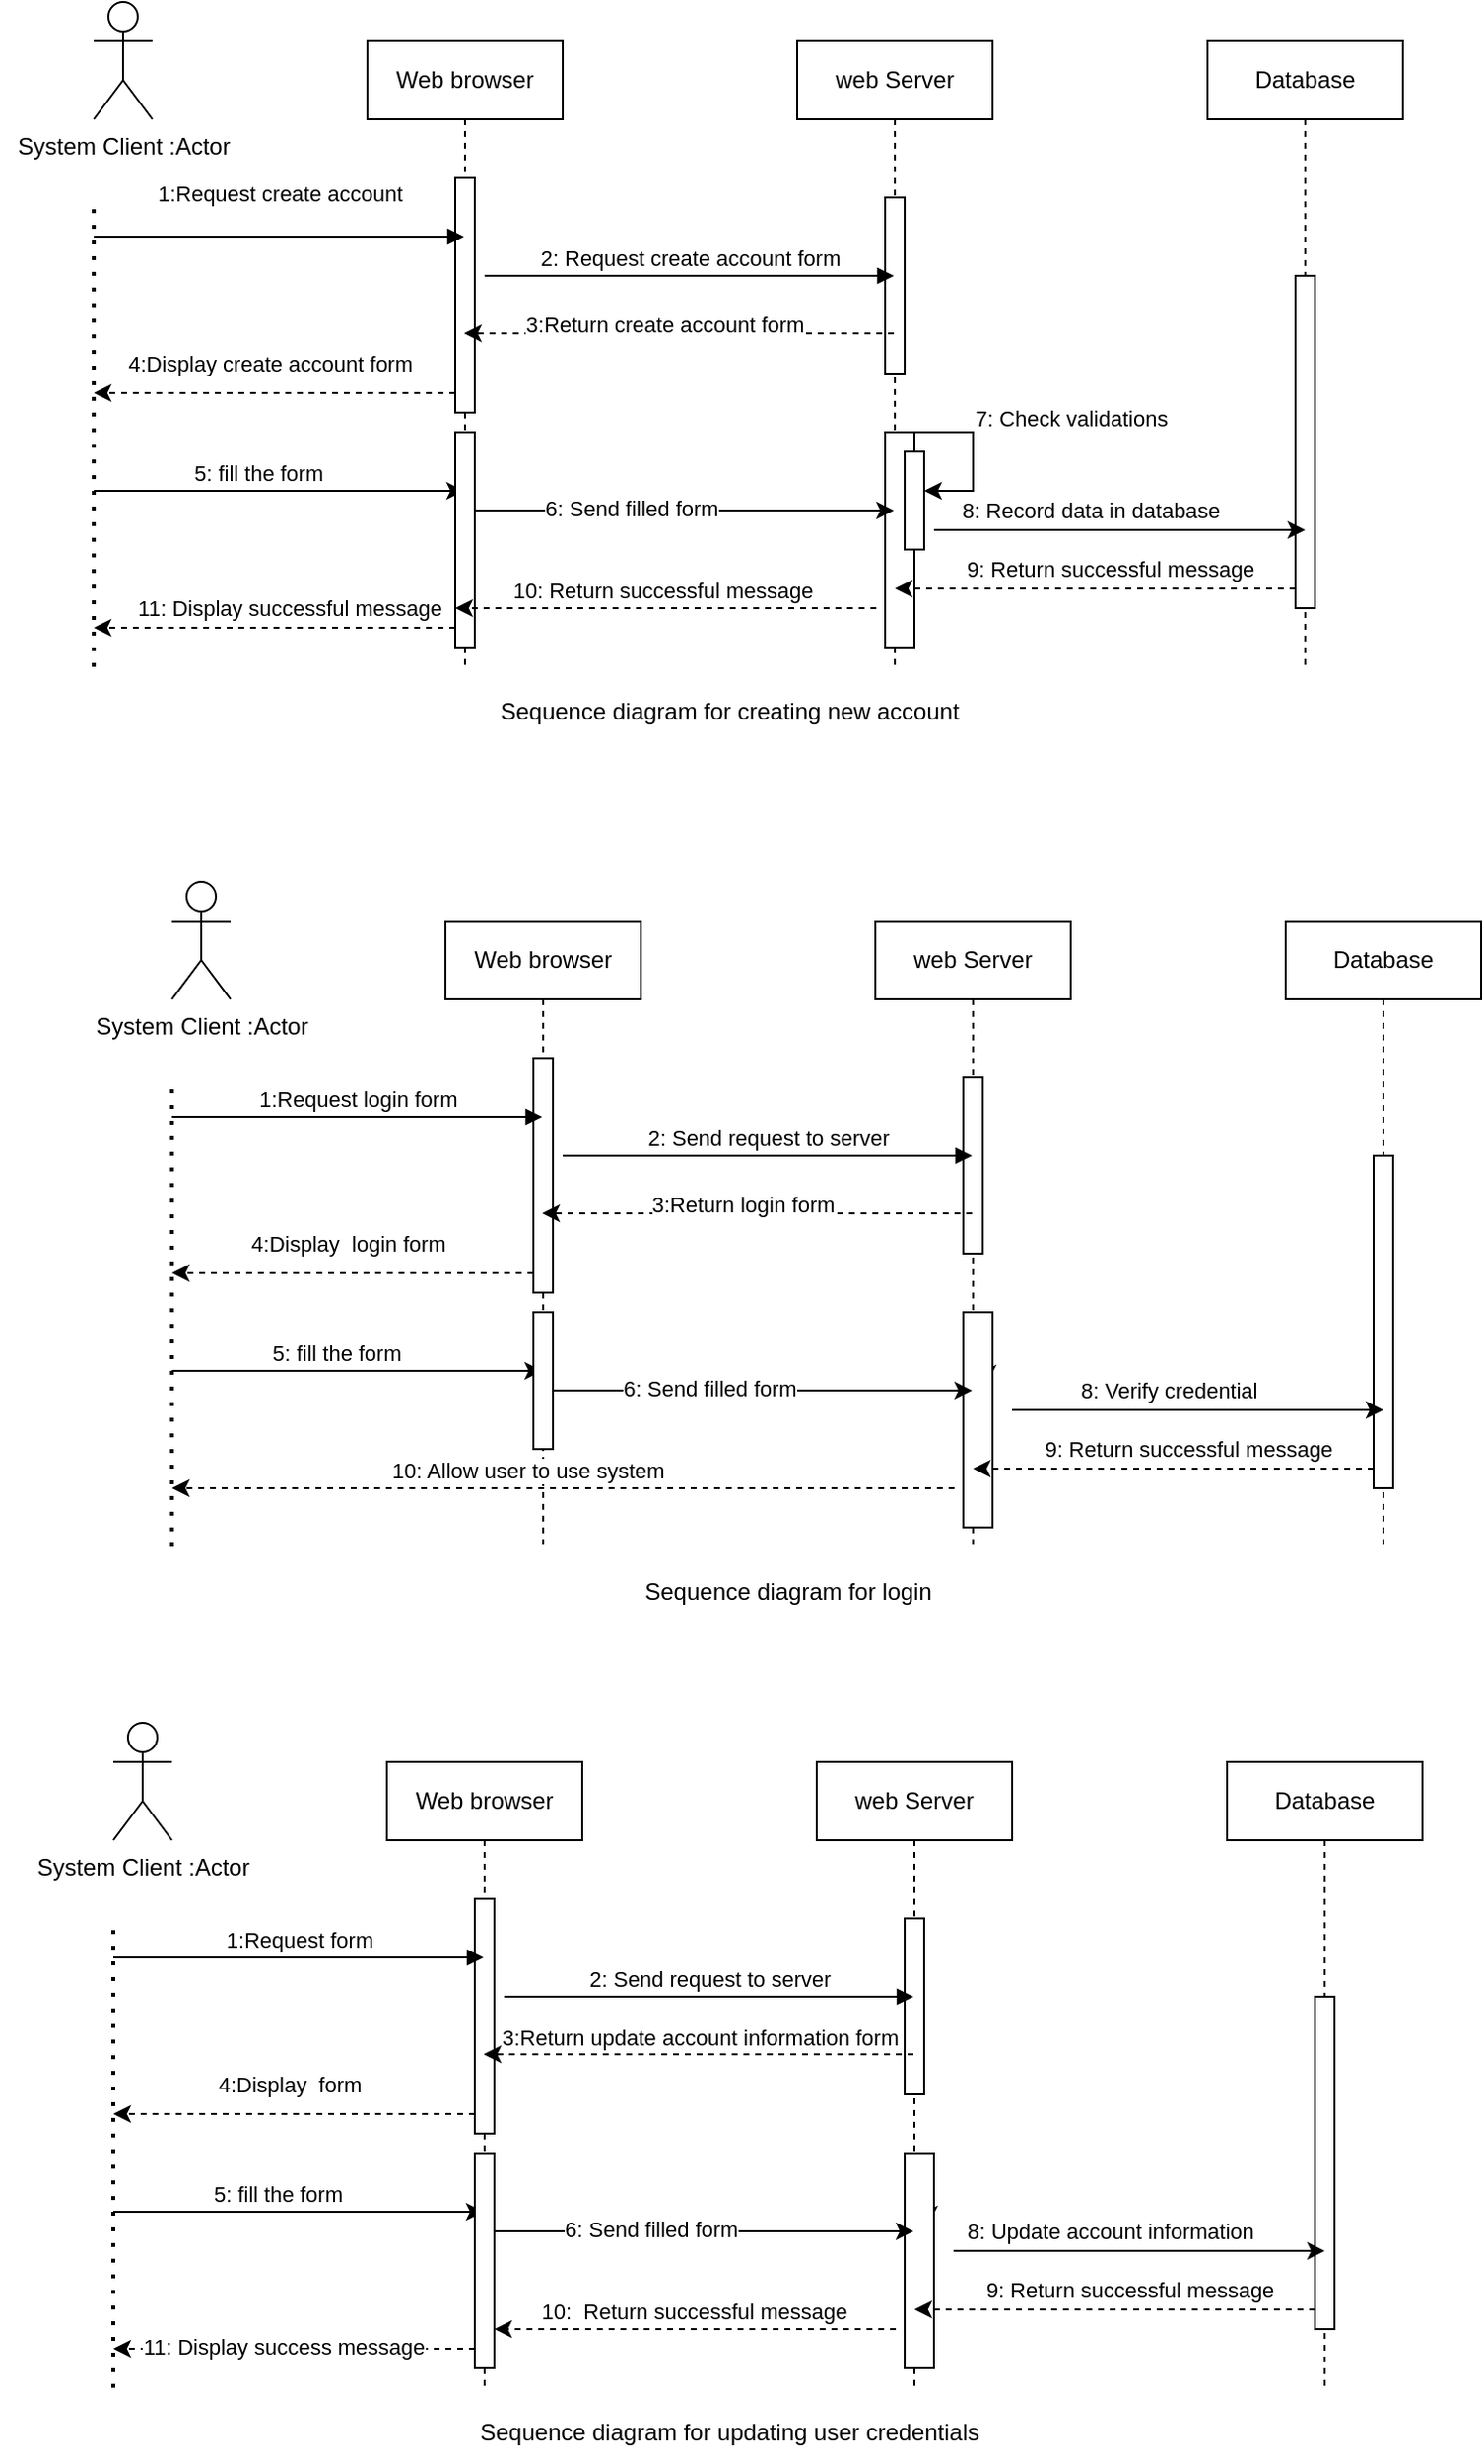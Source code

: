 <mxfile version="25.0.1">
  <diagram name="Page-1" id="2YBvvXClWsGukQMizWep">
    <mxGraphModel dx="836" dy="518" grid="1" gridSize="10" guides="1" tooltips="1" connect="1" arrows="1" fold="1" page="1" pageScale="1" pageWidth="850" pageHeight="1100" math="0" shadow="0">
      <root>
        <mxCell id="0" />
        <mxCell id="1" parent="0" />
        <mxCell id="aM9ryv3xv72pqoxQDRHE-1" value="Web browser" style="shape=umlLifeline;perimeter=lifelinePerimeter;whiteSpace=wrap;html=1;container=0;dropTarget=0;collapsible=0;recursiveResize=0;outlineConnect=0;portConstraint=eastwest;newEdgeStyle={&quot;edgeStyle&quot;:&quot;elbowEdgeStyle&quot;,&quot;elbow&quot;:&quot;vertical&quot;,&quot;curved&quot;:0,&quot;rounded&quot;:0};" parent="1" vertex="1">
          <mxGeometry x="210" y="40" width="100" height="320" as="geometry" />
        </mxCell>
        <mxCell id="QaiFtMwnwcTfrkQ7LNpK-12" style="edgeStyle=elbowEdgeStyle;rounded=0;orthogonalLoop=1;jettySize=auto;html=1;elbow=vertical;curved=0;dashed=1;" edge="1" parent="aM9ryv3xv72pqoxQDRHE-1" source="aM9ryv3xv72pqoxQDRHE-2">
          <mxGeometry relative="1" as="geometry">
            <mxPoint x="-140" y="180" as="targetPoint" />
            <Array as="points">
              <mxPoint x="-40" y="180" />
            </Array>
          </mxGeometry>
        </mxCell>
        <mxCell id="QaiFtMwnwcTfrkQ7LNpK-13" value="4:Display create account form" style="edgeLabel;html=1;align=center;verticalAlign=middle;resizable=0;points=[];" vertex="1" connectable="0" parent="QaiFtMwnwcTfrkQ7LNpK-12">
          <mxGeometry x="0.157" y="-7" relative="1" as="geometry">
            <mxPoint x="12" y="-8" as="offset" />
          </mxGeometry>
        </mxCell>
        <mxCell id="aM9ryv3xv72pqoxQDRHE-2" value="" style="html=1;points=[];perimeter=orthogonalPerimeter;outlineConnect=0;targetShapes=umlLifeline;portConstraint=eastwest;newEdgeStyle={&quot;edgeStyle&quot;:&quot;elbowEdgeStyle&quot;,&quot;elbow&quot;:&quot;vertical&quot;,&quot;curved&quot;:0,&quot;rounded&quot;:0};" parent="aM9ryv3xv72pqoxQDRHE-1" vertex="1">
          <mxGeometry x="45" y="70" width="10" height="120" as="geometry" />
        </mxCell>
        <mxCell id="aM9ryv3xv72pqoxQDRHE-5" value="web Server" style="shape=umlLifeline;perimeter=lifelinePerimeter;whiteSpace=wrap;html=1;container=0;dropTarget=0;collapsible=0;recursiveResize=0;outlineConnect=0;portConstraint=eastwest;newEdgeStyle={&quot;edgeStyle&quot;:&quot;elbowEdgeStyle&quot;,&quot;elbow&quot;:&quot;vertical&quot;,&quot;curved&quot;:0,&quot;rounded&quot;:0};" parent="1" vertex="1">
          <mxGeometry x="430" y="40" width="100" height="320" as="geometry" />
        </mxCell>
        <mxCell id="aM9ryv3xv72pqoxQDRHE-6" value="" style="html=1;points=[];perimeter=orthogonalPerimeter;outlineConnect=0;targetShapes=umlLifeline;portConstraint=eastwest;newEdgeStyle={&quot;edgeStyle&quot;:&quot;elbowEdgeStyle&quot;,&quot;elbow&quot;:&quot;vertical&quot;,&quot;curved&quot;:0,&quot;rounded&quot;:0};" parent="aM9ryv3xv72pqoxQDRHE-5" vertex="1">
          <mxGeometry x="45" y="80" width="10" height="90" as="geometry" />
        </mxCell>
        <mxCell id="QaiFtMwnwcTfrkQ7LNpK-21" style="edgeStyle=elbowEdgeStyle;rounded=0;orthogonalLoop=1;jettySize=auto;html=1;elbow=vertical;curved=0;" edge="1" parent="aM9ryv3xv72pqoxQDRHE-5" source="QaiFtMwnwcTfrkQ7LNpK-17" target="QaiFtMwnwcTfrkQ7LNpK-18">
          <mxGeometry relative="1" as="geometry" />
        </mxCell>
        <mxCell id="QaiFtMwnwcTfrkQ7LNpK-22" style="edgeStyle=elbowEdgeStyle;rounded=0;orthogonalLoop=1;jettySize=auto;html=1;elbow=vertical;curved=0;" edge="1" parent="aM9ryv3xv72pqoxQDRHE-5" source="QaiFtMwnwcTfrkQ7LNpK-17" target="aM9ryv3xv72pqoxQDRHE-5">
          <mxGeometry relative="1" as="geometry" />
        </mxCell>
        <mxCell id="QaiFtMwnwcTfrkQ7LNpK-17" value="" style="html=1;points=[];perimeter=orthogonalPerimeter;outlineConnect=0;targetShapes=umlLifeline;portConstraint=eastwest;newEdgeStyle={&quot;edgeStyle&quot;:&quot;elbowEdgeStyle&quot;,&quot;elbow&quot;:&quot;vertical&quot;,&quot;curved&quot;:0,&quot;rounded&quot;:0};" vertex="1" parent="aM9ryv3xv72pqoxQDRHE-5">
          <mxGeometry x="45" y="200" width="15" height="110" as="geometry" />
        </mxCell>
        <mxCell id="QaiFtMwnwcTfrkQ7LNpK-18" value="" style="html=1;points=[];perimeter=orthogonalPerimeter;outlineConnect=0;targetShapes=umlLifeline;portConstraint=eastwest;newEdgeStyle={&quot;edgeStyle&quot;:&quot;elbowEdgeStyle&quot;,&quot;elbow&quot;:&quot;vertical&quot;,&quot;curved&quot;:0,&quot;rounded&quot;:0};" vertex="1" parent="aM9ryv3xv72pqoxQDRHE-5">
          <mxGeometry x="55" y="210" width="10" height="50" as="geometry" />
        </mxCell>
        <mxCell id="QaiFtMwnwcTfrkQ7LNpK-23" value="" style="endArrow=classic;html=1;rounded=0;" edge="1" parent="aM9ryv3xv72pqoxQDRHE-5" source="QaiFtMwnwcTfrkQ7LNpK-17" target="QaiFtMwnwcTfrkQ7LNpK-18">
          <mxGeometry width="50" height="50" relative="1" as="geometry">
            <mxPoint x="-110" y="240" as="sourcePoint" />
            <mxPoint x="-60" y="190" as="targetPoint" />
            <Array as="points">
              <mxPoint x="90" y="200" />
              <mxPoint x="90" y="230" />
            </Array>
          </mxGeometry>
        </mxCell>
        <mxCell id="QaiFtMwnwcTfrkQ7LNpK-25" value="7: Check validations&lt;div&gt;&lt;br&gt;&lt;/div&gt;" style="edgeLabel;html=1;align=center;verticalAlign=middle;resizable=0;points=[];" vertex="1" connectable="0" parent="QaiFtMwnwcTfrkQ7LNpK-23">
          <mxGeometry x="-0.184" relative="1" as="geometry">
            <mxPoint x="50" y="-5" as="offset" />
          </mxGeometry>
        </mxCell>
        <mxCell id="aM9ryv3xv72pqoxQDRHE-7" value="2: Request create account form" style="html=1;verticalAlign=bottom;endArrow=block;edgeStyle=elbowEdgeStyle;elbow=vertical;curved=0;rounded=0;" parent="1" target="aM9ryv3xv72pqoxQDRHE-5" edge="1">
          <mxGeometry relative="1" as="geometry">
            <mxPoint x="270" y="160" as="sourcePoint" />
            <Array as="points">
              <mxPoint x="285" y="160" />
            </Array>
            <mxPoint x="510" y="160" as="targetPoint" />
          </mxGeometry>
        </mxCell>
        <mxCell id="aM9ryv3xv72pqoxQDRHE-9" value="&lt;blockquote style=&quot;margin: 0 0 0 40px; border: none; padding: 0px;&quot;&gt;&lt;blockquote style=&quot;margin: 0 0 0 40px; border: none; padding: 0px;&quot;&gt;&lt;div style=&quot;&quot;&gt;1:Request create account&lt;/div&gt;&lt;/blockquote&gt;&lt;/blockquote&gt;&lt;div style=&quot;&quot;&gt;&lt;br&gt;&lt;/div&gt;" style="html=1;verticalAlign=bottom;endArrow=block;edgeStyle=elbowEdgeStyle;elbow=vertical;curved=0;rounded=0;align=center;" parent="1" edge="1">
          <mxGeometry relative="1" as="geometry">
            <mxPoint x="150" y="140" as="sourcePoint" />
            <Array as="points">
              <mxPoint x="70" y="140" />
              <mxPoint x="-195" y="180" />
            </Array>
            <mxPoint x="259.5" y="140" as="targetPoint" />
          </mxGeometry>
        </mxCell>
        <mxCell id="QaiFtMwnwcTfrkQ7LNpK-1" value="Database" style="shape=umlLifeline;perimeter=lifelinePerimeter;whiteSpace=wrap;html=1;container=0;dropTarget=0;collapsible=0;recursiveResize=0;outlineConnect=0;portConstraint=eastwest;newEdgeStyle={&quot;edgeStyle&quot;:&quot;elbowEdgeStyle&quot;,&quot;elbow&quot;:&quot;vertical&quot;,&quot;curved&quot;:0,&quot;rounded&quot;:0};" vertex="1" parent="1">
          <mxGeometry x="640" y="40" width="100" height="320" as="geometry" />
        </mxCell>
        <mxCell id="QaiFtMwnwcTfrkQ7LNpK-2" value="" style="html=1;points=[];perimeter=orthogonalPerimeter;outlineConnect=0;targetShapes=umlLifeline;portConstraint=eastwest;newEdgeStyle={&quot;edgeStyle&quot;:&quot;elbowEdgeStyle&quot;,&quot;elbow&quot;:&quot;vertical&quot;,&quot;curved&quot;:0,&quot;rounded&quot;:0};" vertex="1" parent="QaiFtMwnwcTfrkQ7LNpK-1">
          <mxGeometry x="45" y="120" width="10" height="170" as="geometry" />
        </mxCell>
        <mxCell id="QaiFtMwnwcTfrkQ7LNpK-3" value="System Client :Actor" style="shape=umlActor;verticalLabelPosition=bottom;verticalAlign=top;html=1;outlineConnect=0;" vertex="1" parent="1">
          <mxGeometry x="70" y="20" width="30" height="60" as="geometry" />
        </mxCell>
        <mxCell id="QaiFtMwnwcTfrkQ7LNpK-5" value="" style="endArrow=none;dashed=1;html=1;dashPattern=1 3;strokeWidth=2;rounded=0;" edge="1" parent="1">
          <mxGeometry width="50" height="50" relative="1" as="geometry">
            <mxPoint x="70" y="360" as="sourcePoint" />
            <mxPoint x="70" y="120" as="targetPoint" />
          </mxGeometry>
        </mxCell>
        <mxCell id="QaiFtMwnwcTfrkQ7LNpK-9" style="edgeStyle=elbowEdgeStyle;rounded=0;orthogonalLoop=1;jettySize=auto;html=1;elbow=vertical;curved=0;dashed=1;" edge="1" parent="1" source="aM9ryv3xv72pqoxQDRHE-5">
          <mxGeometry relative="1" as="geometry">
            <mxPoint x="505" y="189.5" as="sourcePoint" />
            <mxPoint x="259.5" y="189.5" as="targetPoint" />
          </mxGeometry>
        </mxCell>
        <mxCell id="QaiFtMwnwcTfrkQ7LNpK-11" value="3:Return create account form" style="edgeLabel;html=1;align=center;verticalAlign=middle;resizable=0;points=[];" vertex="1" connectable="0" parent="QaiFtMwnwcTfrkQ7LNpK-9">
          <mxGeometry x="0.067" relative="1" as="geometry">
            <mxPoint y="-5" as="offset" />
          </mxGeometry>
        </mxCell>
        <mxCell id="QaiFtMwnwcTfrkQ7LNpK-14" value="" style="endArrow=classic;html=1;rounded=0;" edge="1" parent="1" target="aM9ryv3xv72pqoxQDRHE-1">
          <mxGeometry width="50" height="50" relative="1" as="geometry">
            <mxPoint x="70" y="270" as="sourcePoint" />
            <mxPoint x="120" y="220" as="targetPoint" />
          </mxGeometry>
        </mxCell>
        <mxCell id="QaiFtMwnwcTfrkQ7LNpK-15" value="5: fill the form" style="edgeLabel;html=1;align=center;verticalAlign=middle;resizable=0;points=[];" vertex="1" connectable="0" parent="QaiFtMwnwcTfrkQ7LNpK-14">
          <mxGeometry x="-0.114" y="9" relative="1" as="geometry">
            <mxPoint as="offset" />
          </mxGeometry>
        </mxCell>
        <mxCell id="QaiFtMwnwcTfrkQ7LNpK-19" style="edgeStyle=elbowEdgeStyle;rounded=0;orthogonalLoop=1;jettySize=auto;html=1;elbow=vertical;curved=0;" edge="1" parent="1" source="QaiFtMwnwcTfrkQ7LNpK-20" target="aM9ryv3xv72pqoxQDRHE-5">
          <mxGeometry relative="1" as="geometry">
            <Array as="points">
              <mxPoint x="370" y="280" />
            </Array>
          </mxGeometry>
        </mxCell>
        <mxCell id="QaiFtMwnwcTfrkQ7LNpK-24" value="6: Send filled form" style="edgeLabel;html=1;align=center;verticalAlign=middle;resizable=0;points=[];" vertex="1" connectable="0" parent="QaiFtMwnwcTfrkQ7LNpK-19">
          <mxGeometry x="-0.254" y="1" relative="1" as="geometry">
            <mxPoint as="offset" />
          </mxGeometry>
        </mxCell>
        <mxCell id="QaiFtMwnwcTfrkQ7LNpK-34" style="edgeStyle=elbowEdgeStyle;rounded=0;orthogonalLoop=1;jettySize=auto;html=1;elbow=vertical;curved=0;dashed=1;" edge="1" parent="1" source="QaiFtMwnwcTfrkQ7LNpK-20">
          <mxGeometry relative="1" as="geometry">
            <mxPoint x="70" y="340" as="targetPoint" />
            <Array as="points">
              <mxPoint x="220" y="340" />
            </Array>
          </mxGeometry>
        </mxCell>
        <mxCell id="QaiFtMwnwcTfrkQ7LNpK-35" value="11: Display successful message" style="edgeLabel;html=1;align=center;verticalAlign=middle;resizable=0;points=[];" vertex="1" connectable="0" parent="QaiFtMwnwcTfrkQ7LNpK-34">
          <mxGeometry x="0.308" relative="1" as="geometry">
            <mxPoint x="36" y="-10" as="offset" />
          </mxGeometry>
        </mxCell>
        <mxCell id="QaiFtMwnwcTfrkQ7LNpK-20" value="" style="html=1;points=[];perimeter=orthogonalPerimeter;outlineConnect=0;targetShapes=umlLifeline;portConstraint=eastwest;newEdgeStyle={&quot;edgeStyle&quot;:&quot;elbowEdgeStyle&quot;,&quot;elbow&quot;:&quot;vertical&quot;,&quot;curved&quot;:0,&quot;rounded&quot;:0};" vertex="1" parent="1">
          <mxGeometry x="255" y="240" width="10" height="110" as="geometry" />
        </mxCell>
        <mxCell id="QaiFtMwnwcTfrkQ7LNpK-28" value="" style="edgeStyle=elbowEdgeStyle;rounded=0;orthogonalLoop=1;jettySize=auto;html=1;elbow=vertical;curved=0;" edge="1" parent="1">
          <mxGeometry relative="1" as="geometry">
            <mxPoint x="500" y="290" as="sourcePoint" />
            <mxPoint x="690" y="290" as="targetPoint" />
            <Array as="points" />
          </mxGeometry>
        </mxCell>
        <mxCell id="QaiFtMwnwcTfrkQ7LNpK-29" value="8: Record data in database" style="edgeLabel;html=1;align=center;verticalAlign=middle;resizable=0;points=[];" vertex="1" connectable="0" parent="QaiFtMwnwcTfrkQ7LNpK-28">
          <mxGeometry x="-0.055" y="-2" relative="1" as="geometry">
            <mxPoint x="-10" y="-12" as="offset" />
          </mxGeometry>
        </mxCell>
        <mxCell id="QaiFtMwnwcTfrkQ7LNpK-30" style="edgeStyle=elbowEdgeStyle;rounded=0;orthogonalLoop=1;jettySize=auto;html=1;elbow=vertical;curved=0;dashed=1;" edge="1" parent="1" source="QaiFtMwnwcTfrkQ7LNpK-2" target="aM9ryv3xv72pqoxQDRHE-5">
          <mxGeometry relative="1" as="geometry">
            <Array as="points">
              <mxPoint x="610" y="320" />
            </Array>
          </mxGeometry>
        </mxCell>
        <mxCell id="QaiFtMwnwcTfrkQ7LNpK-31" value="9: Return successful message" style="edgeLabel;html=1;align=center;verticalAlign=middle;resizable=0;points=[];" vertex="1" connectable="0" parent="QaiFtMwnwcTfrkQ7LNpK-30">
          <mxGeometry x="0.1" relative="1" as="geometry">
            <mxPoint x="18" y="-10" as="offset" />
          </mxGeometry>
        </mxCell>
        <mxCell id="QaiFtMwnwcTfrkQ7LNpK-32" style="edgeStyle=elbowEdgeStyle;rounded=0;orthogonalLoop=1;jettySize=auto;html=1;elbow=vertical;curved=0;dashed=1;" edge="1" parent="1">
          <mxGeometry relative="1" as="geometry">
            <mxPoint x="470.5" y="330" as="sourcePoint" />
            <mxPoint x="255" y="330" as="targetPoint" />
            <Array as="points" />
          </mxGeometry>
        </mxCell>
        <mxCell id="QaiFtMwnwcTfrkQ7LNpK-33" value="10: Return successful message" style="edgeLabel;html=1;align=center;verticalAlign=middle;resizable=0;points=[];" vertex="1" connectable="0" parent="QaiFtMwnwcTfrkQ7LNpK-32">
          <mxGeometry x="0.183" y="-6" relative="1" as="geometry">
            <mxPoint x="18" y="-3" as="offset" />
          </mxGeometry>
        </mxCell>
        <mxCell id="QaiFtMwnwcTfrkQ7LNpK-36" value="Sequence diagram for creating new account" style="text;html=1;align=center;verticalAlign=middle;resizable=0;points=[];autosize=1;strokeColor=none;fillColor=none;" vertex="1" parent="1">
          <mxGeometry x="265" y="368" width="260" height="30" as="geometry" />
        </mxCell>
        <mxCell id="QaiFtMwnwcTfrkQ7LNpK-37" value="Web browser" style="shape=umlLifeline;perimeter=lifelinePerimeter;whiteSpace=wrap;html=1;container=0;dropTarget=0;collapsible=0;recursiveResize=0;outlineConnect=0;portConstraint=eastwest;newEdgeStyle={&quot;edgeStyle&quot;:&quot;elbowEdgeStyle&quot;,&quot;elbow&quot;:&quot;vertical&quot;,&quot;curved&quot;:0,&quot;rounded&quot;:0};" vertex="1" parent="1">
          <mxGeometry x="250" y="490" width="100" height="320" as="geometry" />
        </mxCell>
        <mxCell id="QaiFtMwnwcTfrkQ7LNpK-38" style="edgeStyle=elbowEdgeStyle;rounded=0;orthogonalLoop=1;jettySize=auto;html=1;elbow=vertical;curved=0;dashed=1;" edge="1" parent="QaiFtMwnwcTfrkQ7LNpK-37" source="QaiFtMwnwcTfrkQ7LNpK-40">
          <mxGeometry relative="1" as="geometry">
            <mxPoint x="-140" y="180" as="targetPoint" />
            <Array as="points">
              <mxPoint x="-40" y="180" />
            </Array>
          </mxGeometry>
        </mxCell>
        <mxCell id="QaiFtMwnwcTfrkQ7LNpK-39" value="4:Display&amp;nbsp; login form" style="edgeLabel;html=1;align=center;verticalAlign=middle;resizable=0;points=[];" vertex="1" connectable="0" parent="QaiFtMwnwcTfrkQ7LNpK-38">
          <mxGeometry x="0.157" y="-7" relative="1" as="geometry">
            <mxPoint x="12" y="-8" as="offset" />
          </mxGeometry>
        </mxCell>
        <mxCell id="QaiFtMwnwcTfrkQ7LNpK-40" value="" style="html=1;points=[];perimeter=orthogonalPerimeter;outlineConnect=0;targetShapes=umlLifeline;portConstraint=eastwest;newEdgeStyle={&quot;edgeStyle&quot;:&quot;elbowEdgeStyle&quot;,&quot;elbow&quot;:&quot;vertical&quot;,&quot;curved&quot;:0,&quot;rounded&quot;:0};" vertex="1" parent="QaiFtMwnwcTfrkQ7LNpK-37">
          <mxGeometry x="45" y="70" width="10" height="120" as="geometry" />
        </mxCell>
        <mxCell id="QaiFtMwnwcTfrkQ7LNpK-41" value="web Server" style="shape=umlLifeline;perimeter=lifelinePerimeter;whiteSpace=wrap;html=1;container=0;dropTarget=0;collapsible=0;recursiveResize=0;outlineConnect=0;portConstraint=eastwest;newEdgeStyle={&quot;edgeStyle&quot;:&quot;elbowEdgeStyle&quot;,&quot;elbow&quot;:&quot;vertical&quot;,&quot;curved&quot;:0,&quot;rounded&quot;:0};" vertex="1" parent="1">
          <mxGeometry x="470" y="490" width="100" height="320" as="geometry" />
        </mxCell>
        <mxCell id="QaiFtMwnwcTfrkQ7LNpK-42" value="" style="html=1;points=[];perimeter=orthogonalPerimeter;outlineConnect=0;targetShapes=umlLifeline;portConstraint=eastwest;newEdgeStyle={&quot;edgeStyle&quot;:&quot;elbowEdgeStyle&quot;,&quot;elbow&quot;:&quot;vertical&quot;,&quot;curved&quot;:0,&quot;rounded&quot;:0};" vertex="1" parent="QaiFtMwnwcTfrkQ7LNpK-41">
          <mxGeometry x="45" y="80" width="10" height="90" as="geometry" />
        </mxCell>
        <mxCell id="QaiFtMwnwcTfrkQ7LNpK-43" style="edgeStyle=elbowEdgeStyle;rounded=0;orthogonalLoop=1;jettySize=auto;html=1;elbow=vertical;curved=0;" edge="1" parent="QaiFtMwnwcTfrkQ7LNpK-41" source="QaiFtMwnwcTfrkQ7LNpK-45">
          <mxGeometry relative="1" as="geometry">
            <mxPoint x="57.5" y="236.143" as="targetPoint" />
          </mxGeometry>
        </mxCell>
        <mxCell id="QaiFtMwnwcTfrkQ7LNpK-44" style="edgeStyle=elbowEdgeStyle;rounded=0;orthogonalLoop=1;jettySize=auto;html=1;elbow=vertical;curved=0;" edge="1" parent="QaiFtMwnwcTfrkQ7LNpK-41" source="QaiFtMwnwcTfrkQ7LNpK-45" target="QaiFtMwnwcTfrkQ7LNpK-41">
          <mxGeometry relative="1" as="geometry" />
        </mxCell>
        <mxCell id="QaiFtMwnwcTfrkQ7LNpK-45" value="" style="html=1;points=[];perimeter=orthogonalPerimeter;outlineConnect=0;targetShapes=umlLifeline;portConstraint=eastwest;newEdgeStyle={&quot;edgeStyle&quot;:&quot;elbowEdgeStyle&quot;,&quot;elbow&quot;:&quot;vertical&quot;,&quot;curved&quot;:0,&quot;rounded&quot;:0};" vertex="1" parent="QaiFtMwnwcTfrkQ7LNpK-41">
          <mxGeometry x="45" y="200" width="15" height="110" as="geometry" />
        </mxCell>
        <mxCell id="QaiFtMwnwcTfrkQ7LNpK-49" value="2: Send request to server" style="html=1;verticalAlign=bottom;endArrow=block;edgeStyle=elbowEdgeStyle;elbow=vertical;curved=0;rounded=0;" edge="1" parent="1" target="QaiFtMwnwcTfrkQ7LNpK-41">
          <mxGeometry relative="1" as="geometry">
            <mxPoint x="310" y="610" as="sourcePoint" />
            <Array as="points">
              <mxPoint x="325" y="610" />
            </Array>
            <mxPoint x="550" y="610" as="targetPoint" />
          </mxGeometry>
        </mxCell>
        <mxCell id="QaiFtMwnwcTfrkQ7LNpK-50" value="&lt;blockquote style=&quot;margin: 0 0 0 40px; border: none; padding: 0px;&quot;&gt;&lt;blockquote style=&quot;margin: 0 0 0 40px; border: none; padding: 0px;&quot;&gt;&lt;div style=&quot;&quot;&gt;1:Request login form&lt;/div&gt;&lt;/blockquote&gt;&lt;/blockquote&gt;" style="html=1;verticalAlign=bottom;endArrow=block;edgeStyle=elbowEdgeStyle;elbow=vertical;curved=0;rounded=0;align=center;" edge="1" parent="1">
          <mxGeometry relative="1" as="geometry">
            <mxPoint x="190" y="590" as="sourcePoint" />
            <Array as="points">
              <mxPoint x="110" y="590" />
              <mxPoint x="-155" y="630" />
            </Array>
            <mxPoint x="299.5" y="590" as="targetPoint" />
          </mxGeometry>
        </mxCell>
        <mxCell id="QaiFtMwnwcTfrkQ7LNpK-51" value="Database" style="shape=umlLifeline;perimeter=lifelinePerimeter;whiteSpace=wrap;html=1;container=0;dropTarget=0;collapsible=0;recursiveResize=0;outlineConnect=0;portConstraint=eastwest;newEdgeStyle={&quot;edgeStyle&quot;:&quot;elbowEdgeStyle&quot;,&quot;elbow&quot;:&quot;vertical&quot;,&quot;curved&quot;:0,&quot;rounded&quot;:0};" vertex="1" parent="1">
          <mxGeometry x="680" y="490" width="100" height="320" as="geometry" />
        </mxCell>
        <mxCell id="QaiFtMwnwcTfrkQ7LNpK-52" value="" style="html=1;points=[];perimeter=orthogonalPerimeter;outlineConnect=0;targetShapes=umlLifeline;portConstraint=eastwest;newEdgeStyle={&quot;edgeStyle&quot;:&quot;elbowEdgeStyle&quot;,&quot;elbow&quot;:&quot;vertical&quot;,&quot;curved&quot;:0,&quot;rounded&quot;:0};" vertex="1" parent="QaiFtMwnwcTfrkQ7LNpK-51">
          <mxGeometry x="45" y="120" width="10" height="170" as="geometry" />
        </mxCell>
        <mxCell id="QaiFtMwnwcTfrkQ7LNpK-53" value="System Client :Actor" style="shape=umlActor;verticalLabelPosition=bottom;verticalAlign=top;html=1;outlineConnect=0;" vertex="1" parent="1">
          <mxGeometry x="110" y="470" width="30" height="60" as="geometry" />
        </mxCell>
        <mxCell id="QaiFtMwnwcTfrkQ7LNpK-54" value="" style="endArrow=none;dashed=1;html=1;dashPattern=1 3;strokeWidth=2;rounded=0;" edge="1" parent="1">
          <mxGeometry width="50" height="50" relative="1" as="geometry">
            <mxPoint x="110" y="810" as="sourcePoint" />
            <mxPoint x="110" y="570" as="targetPoint" />
          </mxGeometry>
        </mxCell>
        <mxCell id="QaiFtMwnwcTfrkQ7LNpK-55" style="edgeStyle=elbowEdgeStyle;rounded=0;orthogonalLoop=1;jettySize=auto;html=1;elbow=vertical;curved=0;dashed=1;" edge="1" parent="1" source="QaiFtMwnwcTfrkQ7LNpK-41">
          <mxGeometry relative="1" as="geometry">
            <mxPoint x="545" y="639.5" as="sourcePoint" />
            <mxPoint x="299.5" y="639.5" as="targetPoint" />
          </mxGeometry>
        </mxCell>
        <mxCell id="QaiFtMwnwcTfrkQ7LNpK-56" value="3:Return login form" style="edgeLabel;html=1;align=center;verticalAlign=middle;resizable=0;points=[];" vertex="1" connectable="0" parent="QaiFtMwnwcTfrkQ7LNpK-55">
          <mxGeometry x="0.067" relative="1" as="geometry">
            <mxPoint y="-5" as="offset" />
          </mxGeometry>
        </mxCell>
        <mxCell id="QaiFtMwnwcTfrkQ7LNpK-57" value="" style="endArrow=classic;html=1;rounded=0;" edge="1" parent="1" target="QaiFtMwnwcTfrkQ7LNpK-37">
          <mxGeometry width="50" height="50" relative="1" as="geometry">
            <mxPoint x="110" y="720" as="sourcePoint" />
            <mxPoint x="160" y="670" as="targetPoint" />
          </mxGeometry>
        </mxCell>
        <mxCell id="QaiFtMwnwcTfrkQ7LNpK-58" value="5: fill the form" style="edgeLabel;html=1;align=center;verticalAlign=middle;resizable=0;points=[];" vertex="1" connectable="0" parent="QaiFtMwnwcTfrkQ7LNpK-57">
          <mxGeometry x="-0.114" y="9" relative="1" as="geometry">
            <mxPoint as="offset" />
          </mxGeometry>
        </mxCell>
        <mxCell id="QaiFtMwnwcTfrkQ7LNpK-59" style="edgeStyle=elbowEdgeStyle;rounded=0;orthogonalLoop=1;jettySize=auto;html=1;elbow=vertical;curved=0;" edge="1" parent="1" source="QaiFtMwnwcTfrkQ7LNpK-63" target="QaiFtMwnwcTfrkQ7LNpK-41">
          <mxGeometry relative="1" as="geometry">
            <Array as="points">
              <mxPoint x="410" y="730" />
            </Array>
          </mxGeometry>
        </mxCell>
        <mxCell id="QaiFtMwnwcTfrkQ7LNpK-60" value="6: Send filled form" style="edgeLabel;html=1;align=center;verticalAlign=middle;resizable=0;points=[];" vertex="1" connectable="0" parent="QaiFtMwnwcTfrkQ7LNpK-59">
          <mxGeometry x="-0.254" y="1" relative="1" as="geometry">
            <mxPoint as="offset" />
          </mxGeometry>
        </mxCell>
        <mxCell id="QaiFtMwnwcTfrkQ7LNpK-63" value="" style="html=1;points=[];perimeter=orthogonalPerimeter;outlineConnect=0;targetShapes=umlLifeline;portConstraint=eastwest;newEdgeStyle={&quot;edgeStyle&quot;:&quot;elbowEdgeStyle&quot;,&quot;elbow&quot;:&quot;vertical&quot;,&quot;curved&quot;:0,&quot;rounded&quot;:0};" vertex="1" parent="1">
          <mxGeometry x="295" y="690" width="10" height="70" as="geometry" />
        </mxCell>
        <mxCell id="QaiFtMwnwcTfrkQ7LNpK-64" value="" style="edgeStyle=elbowEdgeStyle;rounded=0;orthogonalLoop=1;jettySize=auto;html=1;elbow=vertical;curved=0;" edge="1" parent="1">
          <mxGeometry relative="1" as="geometry">
            <mxPoint x="540" y="740" as="sourcePoint" />
            <mxPoint x="730" y="740" as="targetPoint" />
            <Array as="points" />
          </mxGeometry>
        </mxCell>
        <mxCell id="QaiFtMwnwcTfrkQ7LNpK-65" value="8: Verify credential" style="edgeLabel;html=1;align=center;verticalAlign=middle;resizable=0;points=[];" vertex="1" connectable="0" parent="QaiFtMwnwcTfrkQ7LNpK-64">
          <mxGeometry x="-0.055" y="-2" relative="1" as="geometry">
            <mxPoint x="-10" y="-12" as="offset" />
          </mxGeometry>
        </mxCell>
        <mxCell id="QaiFtMwnwcTfrkQ7LNpK-66" style="edgeStyle=elbowEdgeStyle;rounded=0;orthogonalLoop=1;jettySize=auto;html=1;elbow=vertical;curved=0;dashed=1;" edge="1" parent="1" source="QaiFtMwnwcTfrkQ7LNpK-52" target="QaiFtMwnwcTfrkQ7LNpK-41">
          <mxGeometry relative="1" as="geometry">
            <Array as="points">
              <mxPoint x="650" y="770" />
            </Array>
          </mxGeometry>
        </mxCell>
        <mxCell id="QaiFtMwnwcTfrkQ7LNpK-67" value="9: Return successful message" style="edgeLabel;html=1;align=center;verticalAlign=middle;resizable=0;points=[];" vertex="1" connectable="0" parent="QaiFtMwnwcTfrkQ7LNpK-66">
          <mxGeometry x="0.1" relative="1" as="geometry">
            <mxPoint x="18" y="-10" as="offset" />
          </mxGeometry>
        </mxCell>
        <mxCell id="QaiFtMwnwcTfrkQ7LNpK-68" style="edgeStyle=elbowEdgeStyle;rounded=0;orthogonalLoop=1;jettySize=auto;html=1;elbow=vertical;curved=0;dashed=1;" edge="1" parent="1">
          <mxGeometry relative="1" as="geometry">
            <mxPoint x="510.5" y="780" as="sourcePoint" />
            <mxPoint x="110" y="780" as="targetPoint" />
            <Array as="points" />
          </mxGeometry>
        </mxCell>
        <mxCell id="QaiFtMwnwcTfrkQ7LNpK-69" value="10: Allow user to use system" style="edgeLabel;html=1;align=center;verticalAlign=middle;resizable=0;points=[];" vertex="1" connectable="0" parent="QaiFtMwnwcTfrkQ7LNpK-68">
          <mxGeometry x="0.183" y="-6" relative="1" as="geometry">
            <mxPoint x="18" y="-3" as="offset" />
          </mxGeometry>
        </mxCell>
        <mxCell id="QaiFtMwnwcTfrkQ7LNpK-70" value="Sequence diagram for login" style="text;html=1;align=center;verticalAlign=middle;resizable=0;points=[];autosize=1;strokeColor=none;fillColor=none;" vertex="1" parent="1">
          <mxGeometry x="340" y="818" width="170" height="30" as="geometry" />
        </mxCell>
        <mxCell id="QaiFtMwnwcTfrkQ7LNpK-130" value="Web browser" style="shape=umlLifeline;perimeter=lifelinePerimeter;whiteSpace=wrap;html=1;container=0;dropTarget=0;collapsible=0;recursiveResize=0;outlineConnect=0;portConstraint=eastwest;newEdgeStyle={&quot;edgeStyle&quot;:&quot;elbowEdgeStyle&quot;,&quot;elbow&quot;:&quot;vertical&quot;,&quot;curved&quot;:0,&quot;rounded&quot;:0};" vertex="1" parent="1">
          <mxGeometry x="220" y="920" width="100" height="320" as="geometry" />
        </mxCell>
        <mxCell id="QaiFtMwnwcTfrkQ7LNpK-131" style="edgeStyle=elbowEdgeStyle;rounded=0;orthogonalLoop=1;jettySize=auto;html=1;elbow=vertical;curved=0;dashed=1;" edge="1" parent="QaiFtMwnwcTfrkQ7LNpK-130" source="QaiFtMwnwcTfrkQ7LNpK-133">
          <mxGeometry relative="1" as="geometry">
            <mxPoint x="-140" y="180" as="targetPoint" />
            <Array as="points">
              <mxPoint x="-40" y="180" />
            </Array>
          </mxGeometry>
        </mxCell>
        <mxCell id="QaiFtMwnwcTfrkQ7LNpK-132" value="4:Display&amp;nbsp; form" style="edgeLabel;html=1;align=center;verticalAlign=middle;resizable=0;points=[];" vertex="1" connectable="0" parent="QaiFtMwnwcTfrkQ7LNpK-131">
          <mxGeometry x="0.157" y="-7" relative="1" as="geometry">
            <mxPoint x="12" y="-8" as="offset" />
          </mxGeometry>
        </mxCell>
        <mxCell id="QaiFtMwnwcTfrkQ7LNpK-133" value="" style="html=1;points=[];perimeter=orthogonalPerimeter;outlineConnect=0;targetShapes=umlLifeline;portConstraint=eastwest;newEdgeStyle={&quot;edgeStyle&quot;:&quot;elbowEdgeStyle&quot;,&quot;elbow&quot;:&quot;vertical&quot;,&quot;curved&quot;:0,&quot;rounded&quot;:0};" vertex="1" parent="QaiFtMwnwcTfrkQ7LNpK-130">
          <mxGeometry x="45" y="70" width="10" height="120" as="geometry" />
        </mxCell>
        <mxCell id="QaiFtMwnwcTfrkQ7LNpK-134" value="web Server" style="shape=umlLifeline;perimeter=lifelinePerimeter;whiteSpace=wrap;html=1;container=0;dropTarget=0;collapsible=0;recursiveResize=0;outlineConnect=0;portConstraint=eastwest;newEdgeStyle={&quot;edgeStyle&quot;:&quot;elbowEdgeStyle&quot;,&quot;elbow&quot;:&quot;vertical&quot;,&quot;curved&quot;:0,&quot;rounded&quot;:0};" vertex="1" parent="1">
          <mxGeometry x="440" y="920" width="100" height="320" as="geometry" />
        </mxCell>
        <mxCell id="QaiFtMwnwcTfrkQ7LNpK-135" value="" style="html=1;points=[];perimeter=orthogonalPerimeter;outlineConnect=0;targetShapes=umlLifeline;portConstraint=eastwest;newEdgeStyle={&quot;edgeStyle&quot;:&quot;elbowEdgeStyle&quot;,&quot;elbow&quot;:&quot;vertical&quot;,&quot;curved&quot;:0,&quot;rounded&quot;:0};" vertex="1" parent="QaiFtMwnwcTfrkQ7LNpK-134">
          <mxGeometry x="45" y="80" width="10" height="90" as="geometry" />
        </mxCell>
        <mxCell id="QaiFtMwnwcTfrkQ7LNpK-136" style="edgeStyle=elbowEdgeStyle;rounded=0;orthogonalLoop=1;jettySize=auto;html=1;elbow=vertical;curved=0;" edge="1" parent="QaiFtMwnwcTfrkQ7LNpK-134" source="QaiFtMwnwcTfrkQ7LNpK-138">
          <mxGeometry relative="1" as="geometry">
            <mxPoint x="57.5" y="236.143" as="targetPoint" />
          </mxGeometry>
        </mxCell>
        <mxCell id="QaiFtMwnwcTfrkQ7LNpK-137" style="edgeStyle=elbowEdgeStyle;rounded=0;orthogonalLoop=1;jettySize=auto;html=1;elbow=vertical;curved=0;" edge="1" parent="QaiFtMwnwcTfrkQ7LNpK-134" source="QaiFtMwnwcTfrkQ7LNpK-138" target="QaiFtMwnwcTfrkQ7LNpK-134">
          <mxGeometry relative="1" as="geometry" />
        </mxCell>
        <mxCell id="QaiFtMwnwcTfrkQ7LNpK-138" value="" style="html=1;points=[];perimeter=orthogonalPerimeter;outlineConnect=0;targetShapes=umlLifeline;portConstraint=eastwest;newEdgeStyle={&quot;edgeStyle&quot;:&quot;elbowEdgeStyle&quot;,&quot;elbow&quot;:&quot;vertical&quot;,&quot;curved&quot;:0,&quot;rounded&quot;:0};" vertex="1" parent="QaiFtMwnwcTfrkQ7LNpK-134">
          <mxGeometry x="45" y="200" width="15" height="110" as="geometry" />
        </mxCell>
        <mxCell id="QaiFtMwnwcTfrkQ7LNpK-139" value="2: Send request to server" style="html=1;verticalAlign=bottom;endArrow=block;edgeStyle=elbowEdgeStyle;elbow=vertical;curved=0;rounded=0;" edge="1" parent="1" target="QaiFtMwnwcTfrkQ7LNpK-134">
          <mxGeometry relative="1" as="geometry">
            <mxPoint x="280" y="1040" as="sourcePoint" />
            <Array as="points">
              <mxPoint x="295" y="1040" />
            </Array>
            <mxPoint x="520" y="1040" as="targetPoint" />
          </mxGeometry>
        </mxCell>
        <mxCell id="QaiFtMwnwcTfrkQ7LNpK-140" value="&lt;blockquote style=&quot;margin: 0 0 0 40px; border: none; padding: 0px;&quot;&gt;&lt;blockquote style=&quot;margin: 0 0 0 40px; border: none; padding: 0px;&quot;&gt;&lt;div style=&quot;&quot;&gt;1:Request form&lt;/div&gt;&lt;/blockquote&gt;&lt;/blockquote&gt;" style="html=1;verticalAlign=bottom;endArrow=block;edgeStyle=elbowEdgeStyle;elbow=vertical;curved=0;rounded=0;align=center;" edge="1" parent="1">
          <mxGeometry relative="1" as="geometry">
            <mxPoint x="160" y="1020" as="sourcePoint" />
            <Array as="points">
              <mxPoint x="80" y="1020" />
              <mxPoint x="-185" y="1060" />
            </Array>
            <mxPoint x="269.5" y="1020" as="targetPoint" />
          </mxGeometry>
        </mxCell>
        <mxCell id="QaiFtMwnwcTfrkQ7LNpK-141" value="Database" style="shape=umlLifeline;perimeter=lifelinePerimeter;whiteSpace=wrap;html=1;container=0;dropTarget=0;collapsible=0;recursiveResize=0;outlineConnect=0;portConstraint=eastwest;newEdgeStyle={&quot;edgeStyle&quot;:&quot;elbowEdgeStyle&quot;,&quot;elbow&quot;:&quot;vertical&quot;,&quot;curved&quot;:0,&quot;rounded&quot;:0};" vertex="1" parent="1">
          <mxGeometry x="650" y="920" width="100" height="320" as="geometry" />
        </mxCell>
        <mxCell id="QaiFtMwnwcTfrkQ7LNpK-142" value="" style="html=1;points=[];perimeter=orthogonalPerimeter;outlineConnect=0;targetShapes=umlLifeline;portConstraint=eastwest;newEdgeStyle={&quot;edgeStyle&quot;:&quot;elbowEdgeStyle&quot;,&quot;elbow&quot;:&quot;vertical&quot;,&quot;curved&quot;:0,&quot;rounded&quot;:0};" vertex="1" parent="QaiFtMwnwcTfrkQ7LNpK-141">
          <mxGeometry x="45" y="120" width="10" height="170" as="geometry" />
        </mxCell>
        <mxCell id="QaiFtMwnwcTfrkQ7LNpK-143" value="System Client :Actor" style="shape=umlActor;verticalLabelPosition=bottom;verticalAlign=top;html=1;outlineConnect=0;" vertex="1" parent="1">
          <mxGeometry x="80" y="900" width="30" height="60" as="geometry" />
        </mxCell>
        <mxCell id="QaiFtMwnwcTfrkQ7LNpK-144" value="" style="endArrow=none;dashed=1;html=1;dashPattern=1 3;strokeWidth=2;rounded=0;" edge="1" parent="1">
          <mxGeometry width="50" height="50" relative="1" as="geometry">
            <mxPoint x="80" y="1240" as="sourcePoint" />
            <mxPoint x="80" y="1000" as="targetPoint" />
          </mxGeometry>
        </mxCell>
        <mxCell id="QaiFtMwnwcTfrkQ7LNpK-145" style="edgeStyle=elbowEdgeStyle;rounded=0;orthogonalLoop=1;jettySize=auto;html=1;elbow=vertical;curved=0;dashed=1;" edge="1" parent="1" source="QaiFtMwnwcTfrkQ7LNpK-134">
          <mxGeometry relative="1" as="geometry">
            <mxPoint x="515" y="1069.5" as="sourcePoint" />
            <mxPoint x="269.5" y="1069.5" as="targetPoint" />
          </mxGeometry>
        </mxCell>
        <mxCell id="QaiFtMwnwcTfrkQ7LNpK-146" value="3:Return update account information form" style="edgeLabel;html=1;align=center;verticalAlign=middle;resizable=0;points=[];" vertex="1" connectable="0" parent="QaiFtMwnwcTfrkQ7LNpK-145">
          <mxGeometry x="0.067" relative="1" as="geometry">
            <mxPoint x="8" y="-9" as="offset" />
          </mxGeometry>
        </mxCell>
        <mxCell id="QaiFtMwnwcTfrkQ7LNpK-147" value="" style="endArrow=classic;html=1;rounded=0;" edge="1" parent="1" target="QaiFtMwnwcTfrkQ7LNpK-130">
          <mxGeometry width="50" height="50" relative="1" as="geometry">
            <mxPoint x="80" y="1150" as="sourcePoint" />
            <mxPoint x="130" y="1100" as="targetPoint" />
          </mxGeometry>
        </mxCell>
        <mxCell id="QaiFtMwnwcTfrkQ7LNpK-148" value="5: fill the form" style="edgeLabel;html=1;align=center;verticalAlign=middle;resizable=0;points=[];" vertex="1" connectable="0" parent="QaiFtMwnwcTfrkQ7LNpK-147">
          <mxGeometry x="-0.114" y="9" relative="1" as="geometry">
            <mxPoint as="offset" />
          </mxGeometry>
        </mxCell>
        <mxCell id="QaiFtMwnwcTfrkQ7LNpK-149" style="edgeStyle=elbowEdgeStyle;rounded=0;orthogonalLoop=1;jettySize=auto;html=1;elbow=vertical;curved=0;" edge="1" parent="1" source="QaiFtMwnwcTfrkQ7LNpK-151" target="QaiFtMwnwcTfrkQ7LNpK-134">
          <mxGeometry relative="1" as="geometry">
            <Array as="points">
              <mxPoint x="380" y="1160" />
            </Array>
          </mxGeometry>
        </mxCell>
        <mxCell id="QaiFtMwnwcTfrkQ7LNpK-150" value="6: Send filled form" style="edgeLabel;html=1;align=center;verticalAlign=middle;resizable=0;points=[];" vertex="1" connectable="0" parent="QaiFtMwnwcTfrkQ7LNpK-149">
          <mxGeometry x="-0.254" y="1" relative="1" as="geometry">
            <mxPoint as="offset" />
          </mxGeometry>
        </mxCell>
        <mxCell id="QaiFtMwnwcTfrkQ7LNpK-159" style="edgeStyle=elbowEdgeStyle;rounded=0;orthogonalLoop=1;jettySize=auto;html=1;elbow=vertical;curved=0;dashed=1;" edge="1" parent="1" source="QaiFtMwnwcTfrkQ7LNpK-151">
          <mxGeometry relative="1" as="geometry">
            <mxPoint x="80" y="1220" as="targetPoint" />
          </mxGeometry>
        </mxCell>
        <mxCell id="QaiFtMwnwcTfrkQ7LNpK-160" value="11: Display success message" style="edgeLabel;html=1;align=center;verticalAlign=middle;resizable=0;points=[];" vertex="1" connectable="0" parent="QaiFtMwnwcTfrkQ7LNpK-159">
          <mxGeometry x="0.057" y="-1" relative="1" as="geometry">
            <mxPoint as="offset" />
          </mxGeometry>
        </mxCell>
        <mxCell id="QaiFtMwnwcTfrkQ7LNpK-151" value="" style="html=1;points=[];perimeter=orthogonalPerimeter;outlineConnect=0;targetShapes=umlLifeline;portConstraint=eastwest;newEdgeStyle={&quot;edgeStyle&quot;:&quot;elbowEdgeStyle&quot;,&quot;elbow&quot;:&quot;vertical&quot;,&quot;curved&quot;:0,&quot;rounded&quot;:0};" vertex="1" parent="1">
          <mxGeometry x="265" y="1120" width="10" height="110" as="geometry" />
        </mxCell>
        <mxCell id="QaiFtMwnwcTfrkQ7LNpK-152" value="" style="edgeStyle=elbowEdgeStyle;rounded=0;orthogonalLoop=1;jettySize=auto;html=1;elbow=vertical;curved=0;" edge="1" parent="1">
          <mxGeometry relative="1" as="geometry">
            <mxPoint x="510" y="1170" as="sourcePoint" />
            <mxPoint x="700" y="1170" as="targetPoint" />
            <Array as="points" />
          </mxGeometry>
        </mxCell>
        <mxCell id="QaiFtMwnwcTfrkQ7LNpK-153" value="8: Update account information" style="edgeLabel;html=1;align=center;verticalAlign=middle;resizable=0;points=[];" vertex="1" connectable="0" parent="QaiFtMwnwcTfrkQ7LNpK-152">
          <mxGeometry x="-0.055" y="-2" relative="1" as="geometry">
            <mxPoint x="-10" y="-12" as="offset" />
          </mxGeometry>
        </mxCell>
        <mxCell id="QaiFtMwnwcTfrkQ7LNpK-154" style="edgeStyle=elbowEdgeStyle;rounded=0;orthogonalLoop=1;jettySize=auto;html=1;elbow=vertical;curved=0;dashed=1;" edge="1" parent="1" source="QaiFtMwnwcTfrkQ7LNpK-142" target="QaiFtMwnwcTfrkQ7LNpK-134">
          <mxGeometry relative="1" as="geometry">
            <Array as="points">
              <mxPoint x="620" y="1200" />
            </Array>
          </mxGeometry>
        </mxCell>
        <mxCell id="QaiFtMwnwcTfrkQ7LNpK-155" value="9: Return successful message" style="edgeLabel;html=1;align=center;verticalAlign=middle;resizable=0;points=[];" vertex="1" connectable="0" parent="QaiFtMwnwcTfrkQ7LNpK-154">
          <mxGeometry x="0.1" relative="1" as="geometry">
            <mxPoint x="18" y="-10" as="offset" />
          </mxGeometry>
        </mxCell>
        <mxCell id="QaiFtMwnwcTfrkQ7LNpK-156" style="edgeStyle=elbowEdgeStyle;rounded=0;orthogonalLoop=1;jettySize=auto;html=1;elbow=vertical;curved=0;dashed=1;" edge="1" parent="1" target="QaiFtMwnwcTfrkQ7LNpK-151">
          <mxGeometry relative="1" as="geometry">
            <mxPoint x="480.5" y="1210" as="sourcePoint" />
            <mxPoint x="290" y="1200" as="targetPoint" />
            <Array as="points" />
          </mxGeometry>
        </mxCell>
        <mxCell id="QaiFtMwnwcTfrkQ7LNpK-157" value="10:&amp;nbsp; Return successful message" style="edgeLabel;html=1;align=center;verticalAlign=middle;resizable=0;points=[];" vertex="1" connectable="0" parent="QaiFtMwnwcTfrkQ7LNpK-156">
          <mxGeometry x="0.183" y="-6" relative="1" as="geometry">
            <mxPoint x="18" y="-3" as="offset" />
          </mxGeometry>
        </mxCell>
        <mxCell id="QaiFtMwnwcTfrkQ7LNpK-158" value="Sequence diagram for updating user credentials" style="text;html=1;align=center;verticalAlign=middle;resizable=0;points=[];autosize=1;strokeColor=none;fillColor=none;" vertex="1" parent="1">
          <mxGeometry x="255" y="1248" width="280" height="30" as="geometry" />
        </mxCell>
      </root>
    </mxGraphModel>
  </diagram>
</mxfile>
